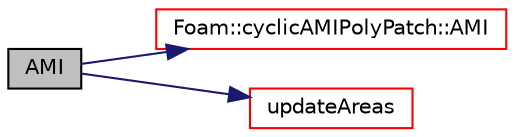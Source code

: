digraph "AMI"
{
  bgcolor="transparent";
  edge [fontname="Helvetica",fontsize="10",labelfontname="Helvetica",labelfontsize="10"];
  node [fontname="Helvetica",fontsize="10",shape=record];
  rankdir="LR";
  Node493 [label="AMI",height=0.2,width=0.4,color="black", fillcolor="grey75", style="filled", fontcolor="black"];
  Node493 -> Node494 [color="midnightblue",fontsize="10",style="solid",fontname="Helvetica"];
  Node494 [label="Foam::cyclicAMIPolyPatch::AMI",height=0.2,width=0.4,color="red",URL="$a26077.html#a7e811c50d8adcb4bdb7302cd59c51cc1",tooltip="Return a reference to the AMI interpolator. "];
  Node493 -> Node540 [color="midnightblue",fontsize="10",style="solid",fontname="Helvetica"];
  Node540 [label="updateAreas",height=0.2,width=0.4,color="red",URL="$a23629.html#aa41ad5c90a11f44713f615ab87a947c6",tooltip="Update the patch areas after AMI update. "];
}
